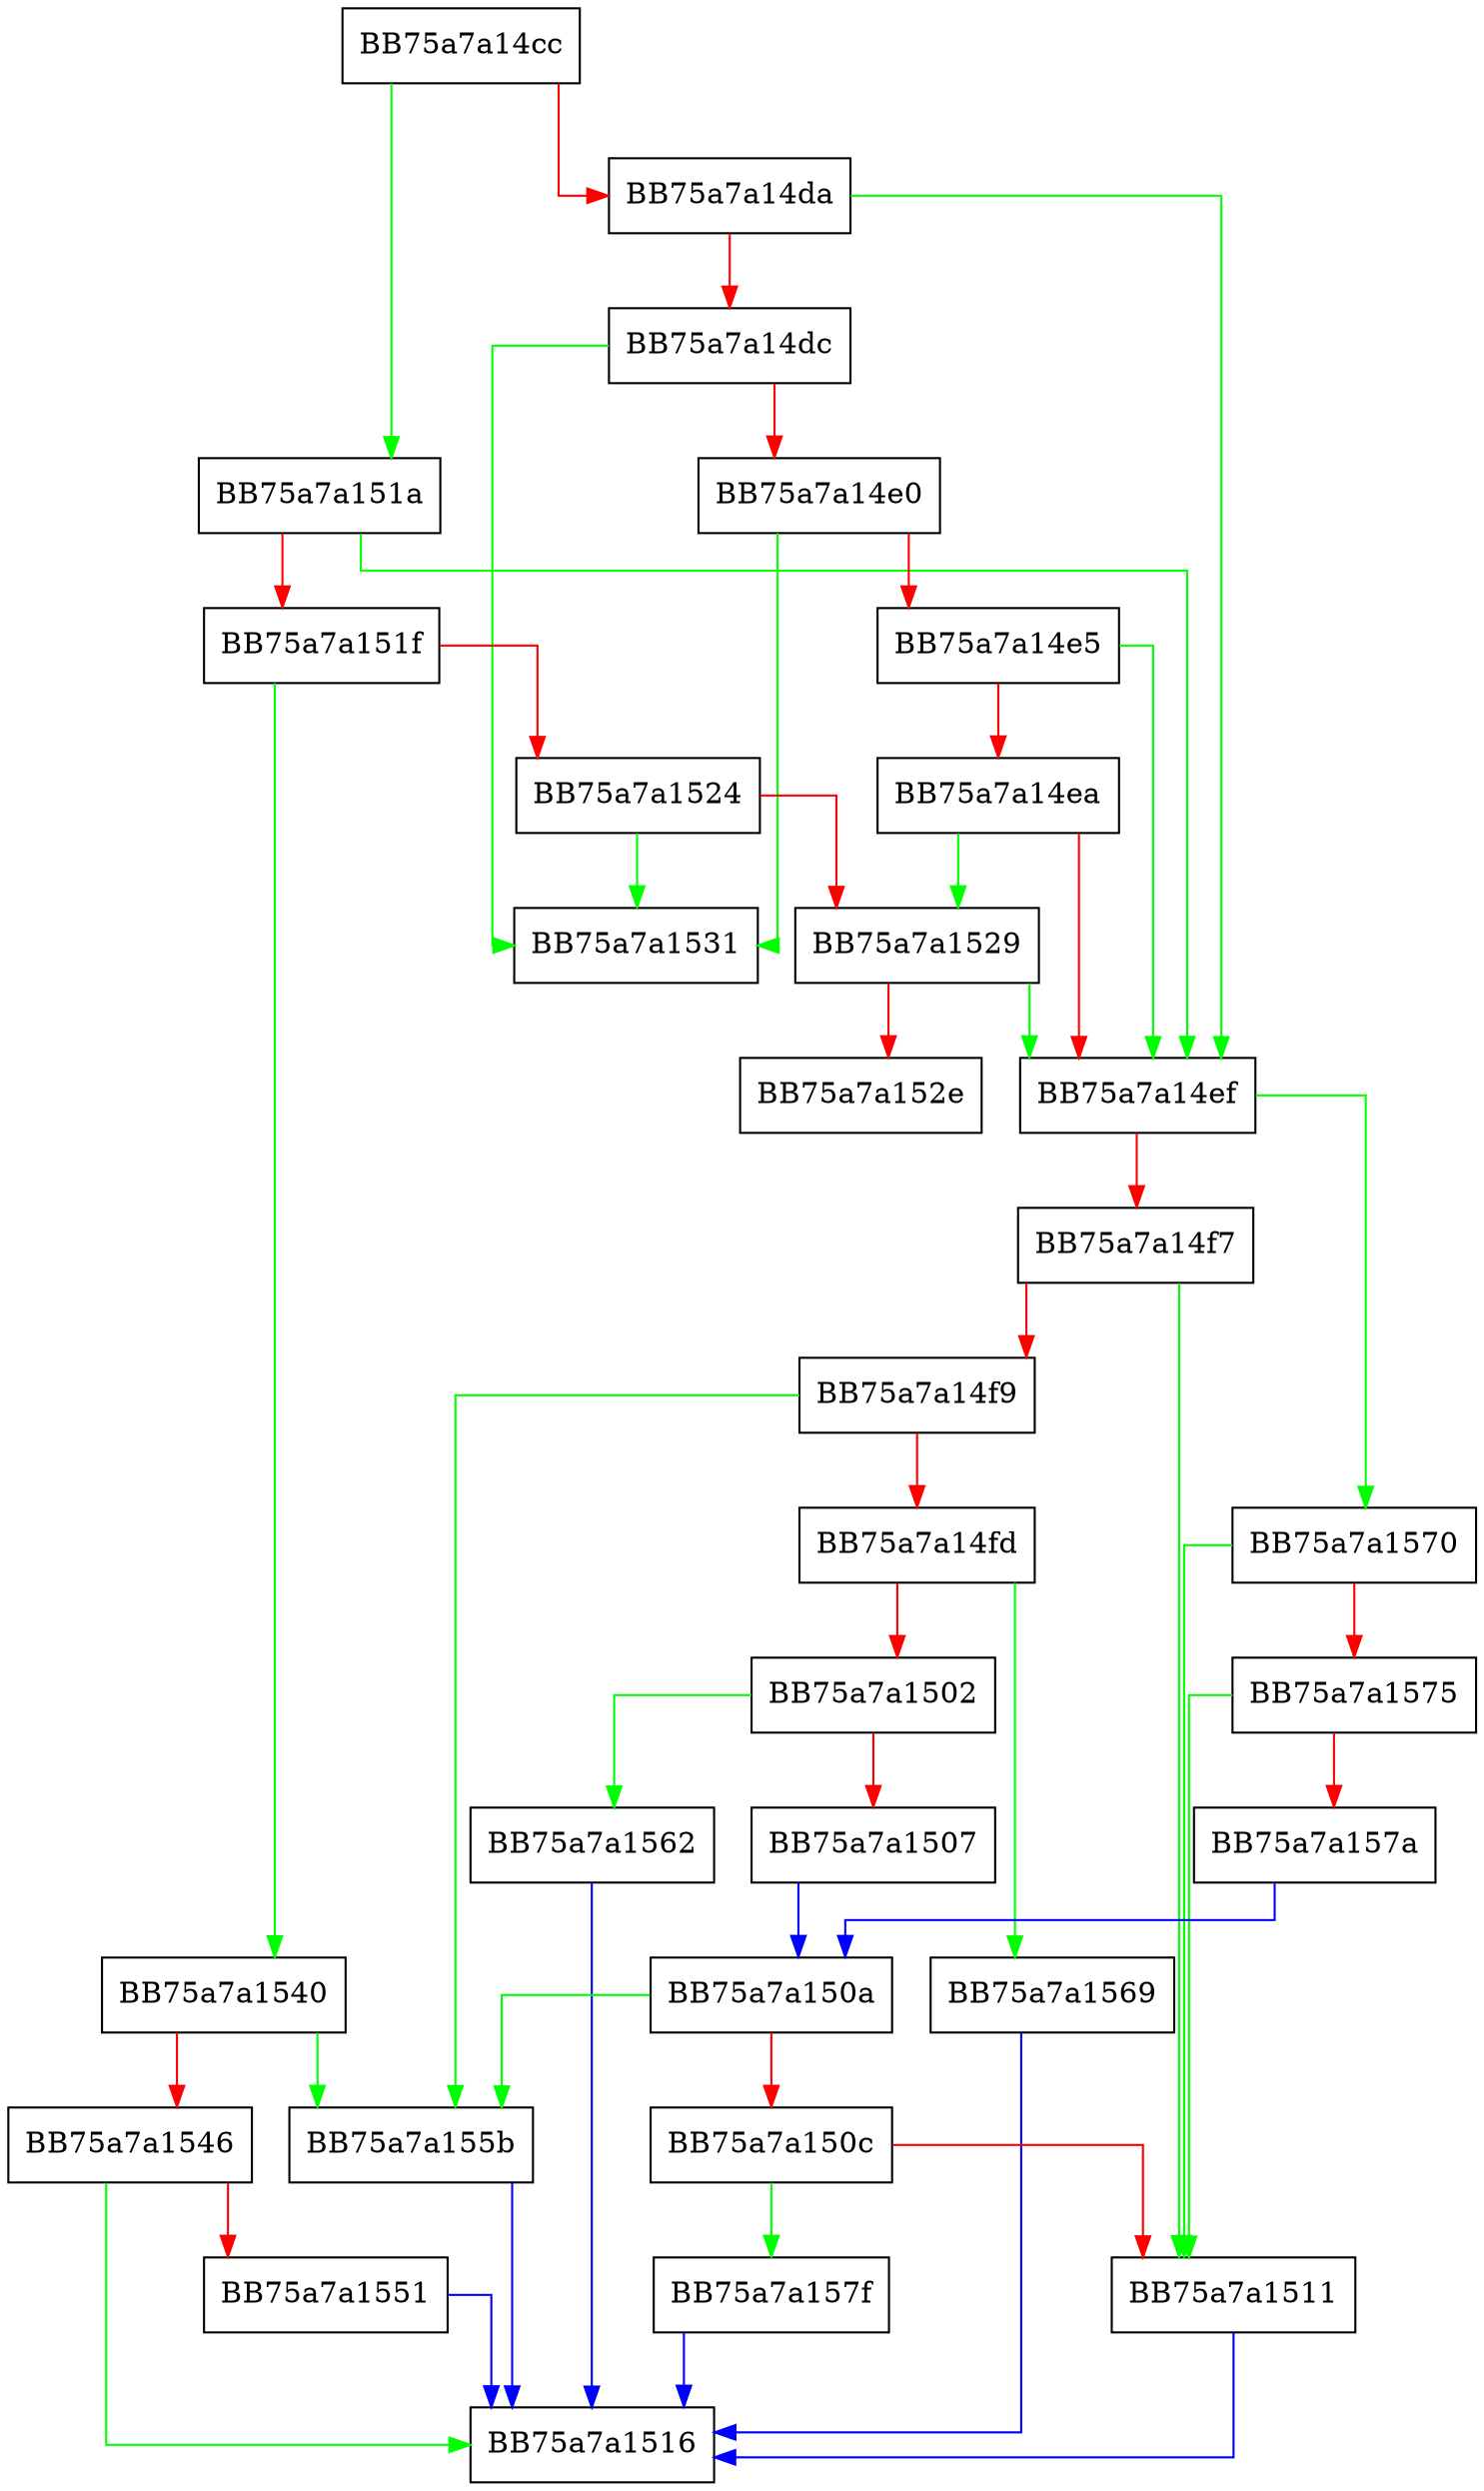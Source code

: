 digraph length {
  node [shape="box"];
  graph [splines=ortho];
  BB75a7a14cc -> BB75a7a151a [color="green"];
  BB75a7a14cc -> BB75a7a14da [color="red"];
  BB75a7a14da -> BB75a7a14ef [color="green"];
  BB75a7a14da -> BB75a7a14dc [color="red"];
  BB75a7a14dc -> BB75a7a1531 [color="green"];
  BB75a7a14dc -> BB75a7a14e0 [color="red"];
  BB75a7a14e0 -> BB75a7a1531 [color="green"];
  BB75a7a14e0 -> BB75a7a14e5 [color="red"];
  BB75a7a14e5 -> BB75a7a14ef [color="green"];
  BB75a7a14e5 -> BB75a7a14ea [color="red"];
  BB75a7a14ea -> BB75a7a1529 [color="green"];
  BB75a7a14ea -> BB75a7a14ef [color="red"];
  BB75a7a14ef -> BB75a7a1570 [color="green"];
  BB75a7a14ef -> BB75a7a14f7 [color="red"];
  BB75a7a14f7 -> BB75a7a1511 [color="green"];
  BB75a7a14f7 -> BB75a7a14f9 [color="red"];
  BB75a7a14f9 -> BB75a7a155b [color="green"];
  BB75a7a14f9 -> BB75a7a14fd [color="red"];
  BB75a7a14fd -> BB75a7a1569 [color="green"];
  BB75a7a14fd -> BB75a7a1502 [color="red"];
  BB75a7a1502 -> BB75a7a1562 [color="green"];
  BB75a7a1502 -> BB75a7a1507 [color="red"];
  BB75a7a1507 -> BB75a7a150a [color="blue"];
  BB75a7a150a -> BB75a7a155b [color="green"];
  BB75a7a150a -> BB75a7a150c [color="red"];
  BB75a7a150c -> BB75a7a157f [color="green"];
  BB75a7a150c -> BB75a7a1511 [color="red"];
  BB75a7a1511 -> BB75a7a1516 [color="blue"];
  BB75a7a151a -> BB75a7a14ef [color="green"];
  BB75a7a151a -> BB75a7a151f [color="red"];
  BB75a7a151f -> BB75a7a1540 [color="green"];
  BB75a7a151f -> BB75a7a1524 [color="red"];
  BB75a7a1524 -> BB75a7a1531 [color="green"];
  BB75a7a1524 -> BB75a7a1529 [color="red"];
  BB75a7a1529 -> BB75a7a14ef [color="green"];
  BB75a7a1529 -> BB75a7a152e [color="red"];
  BB75a7a1540 -> BB75a7a155b [color="green"];
  BB75a7a1540 -> BB75a7a1546 [color="red"];
  BB75a7a1546 -> BB75a7a1516 [color="green"];
  BB75a7a1546 -> BB75a7a1551 [color="red"];
  BB75a7a1551 -> BB75a7a1516 [color="blue"];
  BB75a7a155b -> BB75a7a1516 [color="blue"];
  BB75a7a1562 -> BB75a7a1516 [color="blue"];
  BB75a7a1569 -> BB75a7a1516 [color="blue"];
  BB75a7a1570 -> BB75a7a1511 [color="green"];
  BB75a7a1570 -> BB75a7a1575 [color="red"];
  BB75a7a1575 -> BB75a7a1511 [color="green"];
  BB75a7a1575 -> BB75a7a157a [color="red"];
  BB75a7a157a -> BB75a7a150a [color="blue"];
  BB75a7a157f -> BB75a7a1516 [color="blue"];
}